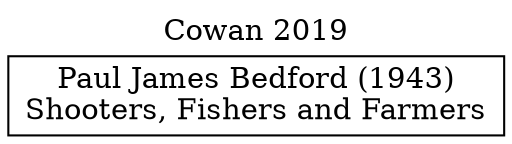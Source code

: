 // House preference flow
digraph "Paul James Bedford (1943)_Cowan_2019" {
	graph [label="Cowan 2019" labelloc=t mclimit=10]
	node [shape=box]
	"Paul James Bedford (1943)" [label="Paul James Bedford (1943)
Shooters, Fishers and Farmers"]
}
